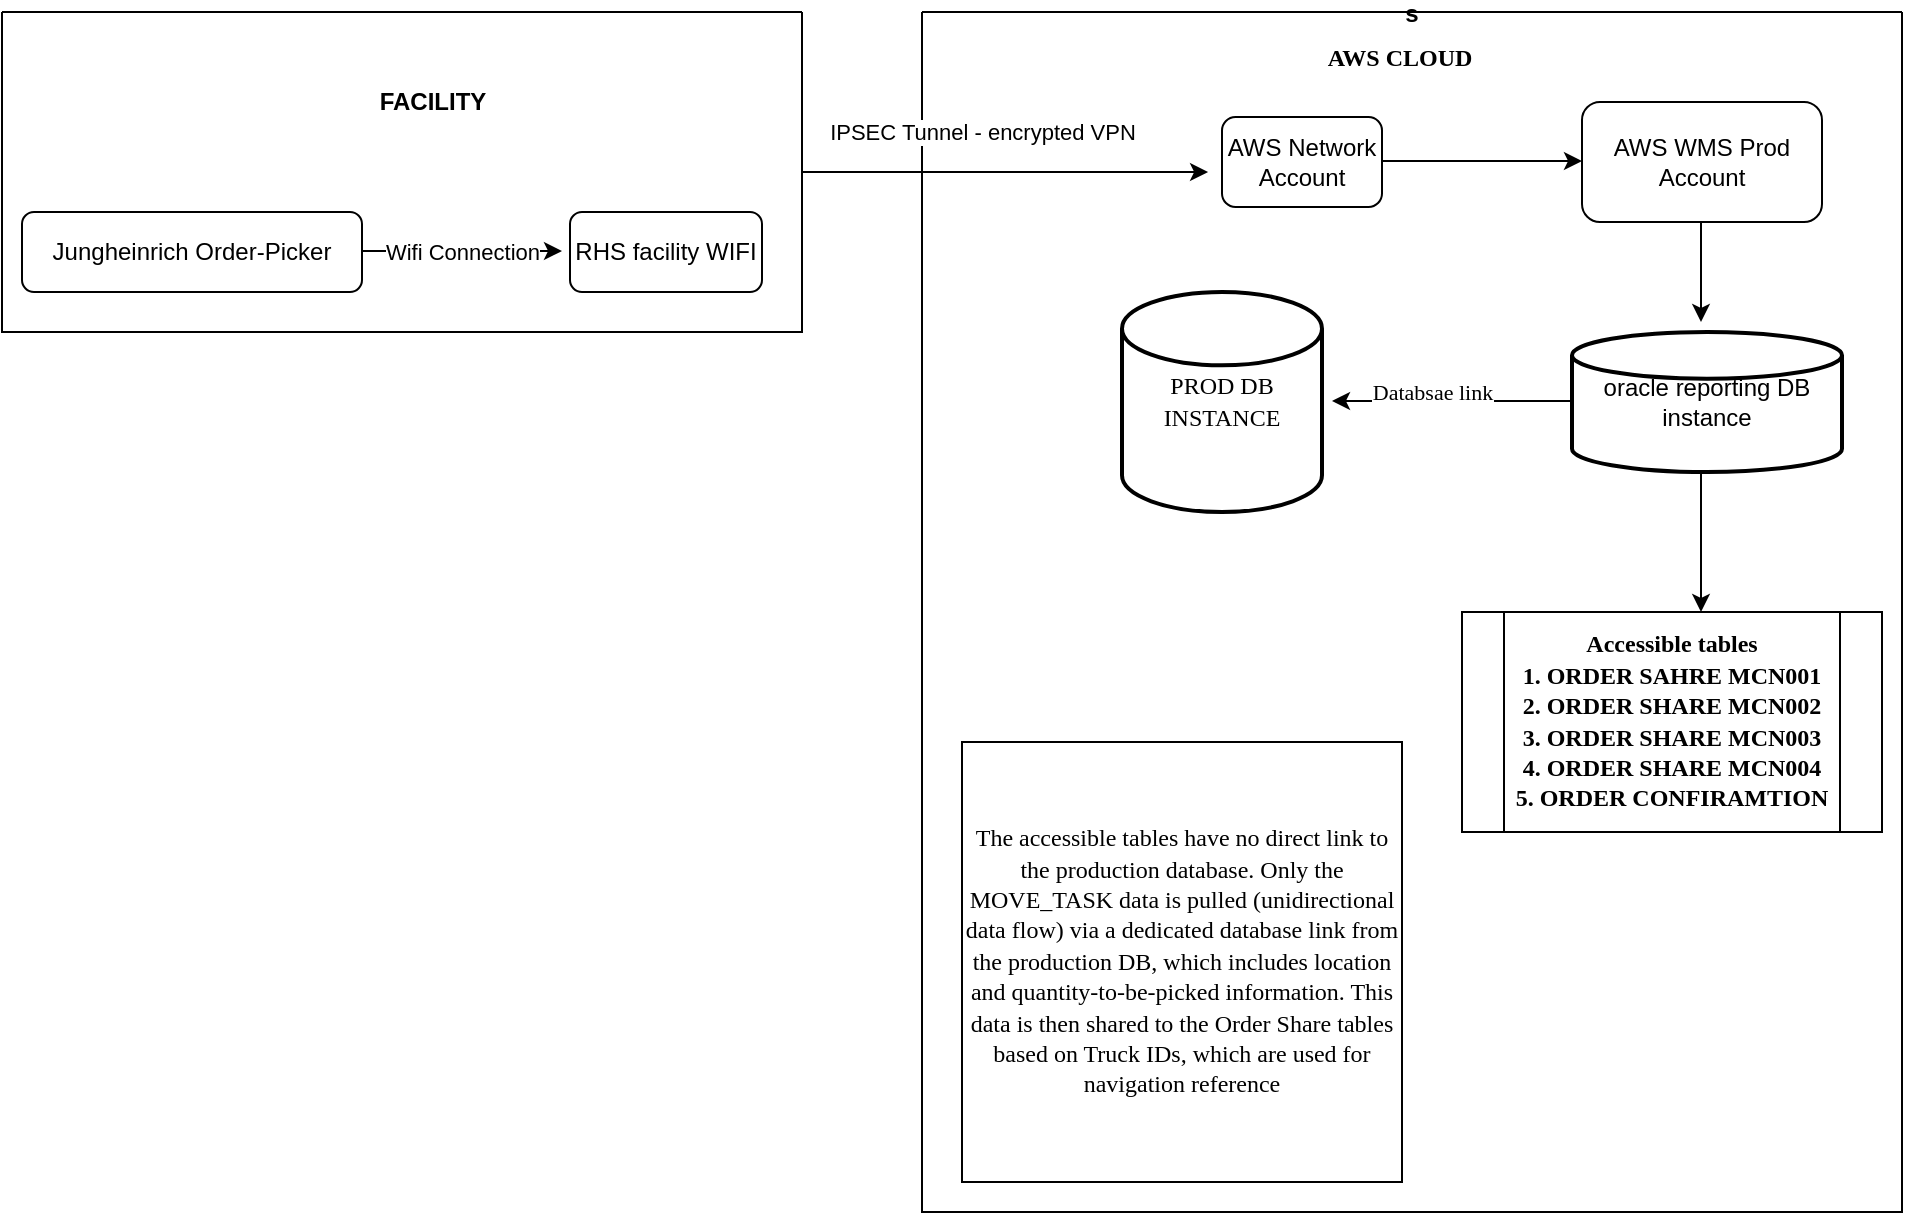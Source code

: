 <mxfile version="27.0.1">
  <diagram id="C5RBs43oDa-KdzZeNtuy" name="Page-1">
    <mxGraphModel dx="2245" dy="786" grid="1" gridSize="10" guides="1" tooltips="1" connect="1" arrows="1" fold="1" page="1" pageScale="1" pageWidth="827" pageHeight="1169" math="0" shadow="0">
      <root>
        <mxCell id="WIyWlLk6GJQsqaUBKTNV-0" />
        <mxCell id="WIyWlLk6GJQsqaUBKTNV-1" parent="WIyWlLk6GJQsqaUBKTNV-0" />
        <mxCell id="QDYLRVPtkDUm3GfCSulV-8" value="" style="swimlane;startSize=0;" parent="WIyWlLk6GJQsqaUBKTNV-1" vertex="1">
          <mxGeometry x="-550" y="120" width="400" height="160" as="geometry" />
        </mxCell>
        <mxCell id="QDYLRVPtkDUm3GfCSulV-15" value="" style="endArrow=classic;html=1;rounded=0;" parent="QDYLRVPtkDUm3GfCSulV-8" edge="1">
          <mxGeometry relative="1" as="geometry">
            <mxPoint x="180" y="119.5" as="sourcePoint" />
            <mxPoint x="280" y="119.5" as="targetPoint" />
          </mxGeometry>
        </mxCell>
        <mxCell id="QDYLRVPtkDUm3GfCSulV-16" value="Wifi Connection" style="edgeLabel;resizable=0;html=1;;align=center;verticalAlign=middle;" parent="QDYLRVPtkDUm3GfCSulV-15" connectable="0" vertex="1">
          <mxGeometry relative="1" as="geometry" />
        </mxCell>
        <mxCell id="QDYLRVPtkDUm3GfCSulV-21" value="RHS facility WIFI" style="rounded=1;whiteSpace=wrap;html=1;" parent="QDYLRVPtkDUm3GfCSulV-8" vertex="1">
          <mxGeometry x="284" y="100" width="96" height="40" as="geometry" />
        </mxCell>
        <mxCell id="QDYLRVPtkDUm3GfCSulV-22" value="&lt;b&gt;FACILITY&lt;/b&gt;" style="text;html=1;align=center;verticalAlign=middle;resizable=0;points=[];autosize=1;strokeColor=none;fillColor=none;" parent="QDYLRVPtkDUm3GfCSulV-8" vertex="1">
          <mxGeometry x="175" y="30" width="80" height="30" as="geometry" />
        </mxCell>
        <mxCell id="WIyWlLk6GJQsqaUBKTNV-3" value="Jungheinrich Order-Picker" style="rounded=1;whiteSpace=wrap;html=1;fontSize=12;glass=0;strokeWidth=1;shadow=0;" parent="QDYLRVPtkDUm3GfCSulV-8" vertex="1">
          <mxGeometry x="10" y="100" width="170" height="40" as="geometry" />
        </mxCell>
        <mxCell id="QDYLRVPtkDUm3GfCSulV-25" value="s" style="swimlane;startSize=0;" parent="WIyWlLk6GJQsqaUBKTNV-1" vertex="1">
          <mxGeometry x="-90" y="120" width="490" height="600" as="geometry" />
        </mxCell>
        <mxCell id="QDYLRVPtkDUm3GfCSulV-32" value="" style="edgeStyle=none;orthogonalLoop=1;jettySize=auto;html=1;rounded=0;" parent="QDYLRVPtkDUm3GfCSulV-25" edge="1" source="QDYLRVPtkDUm3GfCSulV-29">
          <mxGeometry width="100" relative="1" as="geometry">
            <mxPoint x="100" y="77" as="sourcePoint" />
            <mxPoint x="150" y="77" as="targetPoint" />
            <Array as="points" />
          </mxGeometry>
        </mxCell>
        <mxCell id="QDYLRVPtkDUm3GfCSulV-35" value="AWS WMS Prod Account" style="rounded=1;whiteSpace=wrap;html=1;" parent="QDYLRVPtkDUm3GfCSulV-25" vertex="1">
          <mxGeometry x="330" y="45" width="120" height="60" as="geometry" />
        </mxCell>
        <mxCell id="QDYLRVPtkDUm3GfCSulV-37" value="oracle reporting DB instance" style="strokeWidth=2;html=1;shape=mxgraph.flowchart.database;whiteSpace=wrap;" parent="QDYLRVPtkDUm3GfCSulV-25" vertex="1">
          <mxGeometry x="325" y="160" width="135" height="70" as="geometry" />
        </mxCell>
        <mxCell id="QDYLRVPtkDUm3GfCSulV-48" value="" style="endArrow=classic;html=1;rounded=0;hachureGap=4;fontFamily=Architects Daughter;fontSource=https%3A%2F%2Ffonts.googleapis.com%2Fcss%3Ffamily%3DArchitects%2BDaughter;strokeColor=default;" parent="QDYLRVPtkDUm3GfCSulV-25" edge="1">
          <mxGeometry width="50" height="50" relative="1" as="geometry">
            <mxPoint x="389.5" y="105" as="sourcePoint" />
            <mxPoint x="389.5" y="155" as="targetPoint" />
          </mxGeometry>
        </mxCell>
        <mxCell id="QDYLRVPtkDUm3GfCSulV-66" value="" style="endArrow=classic;html=1;rounded=0;hachureGap=4;fontFamily=Architects Daughter;fontSource=https%3A%2F%2Ffonts.googleapis.com%2Fcss%3Ffamily%3DArchitects%2BDaughter;" parent="QDYLRVPtkDUm3GfCSulV-25" edge="1">
          <mxGeometry relative="1" as="geometry">
            <mxPoint x="325" y="194.5" as="sourcePoint" />
            <mxPoint x="205" y="194.5" as="targetPoint" />
          </mxGeometry>
        </mxCell>
        <mxCell id="QDYLRVPtkDUm3GfCSulV-67" value="&lt;font face=&quot;Times New Roman&quot;&gt;Databsae link&lt;/font&gt;" style="edgeLabel;resizable=0;html=1;;align=center;verticalAlign=middle;sketch=1;hachureGap=4;jiggle=2;curveFitting=1;fontFamily=Architects Daughter;fontSource=https%3A%2F%2Ffonts.googleapis.com%2Fcss%3Ffamily%3DArchitects%2BDaughter;" parent="QDYLRVPtkDUm3GfCSulV-66" connectable="0" vertex="1">
          <mxGeometry relative="1" as="geometry">
            <mxPoint x="-10" y="-5" as="offset" />
          </mxGeometry>
        </mxCell>
        <mxCell id="QDYLRVPtkDUm3GfCSulV-72" value="&lt;font face=&quot;Times New Roman&quot;&gt;PROD DB INSTANCE&lt;/font&gt;" style="strokeWidth=2;html=1;shape=mxgraph.flowchart.database;whiteSpace=wrap;hachureGap=4;fontFamily=Architects Daughter;fontSource=https%3A%2F%2Ffonts.googleapis.com%2Fcss%3Ffamily%3DArchitects%2BDaughter;" parent="QDYLRVPtkDUm3GfCSulV-25" vertex="1">
          <mxGeometry x="100" y="140" width="100" height="110" as="geometry" />
        </mxCell>
        <mxCell id="QDYLRVPtkDUm3GfCSulV-74" value="" style="endArrow=classic;html=1;rounded=0;hachureGap=4;fontFamily=Architects Daughter;fontSource=https%3A%2F%2Ffonts.googleapis.com%2Fcss%3Ffamily%3DArchitects%2BDaughter;" parent="QDYLRVPtkDUm3GfCSulV-25" edge="1">
          <mxGeometry width="50" height="50" relative="1" as="geometry">
            <mxPoint x="389.5" y="230" as="sourcePoint" />
            <mxPoint x="389.5" y="300" as="targetPoint" />
          </mxGeometry>
        </mxCell>
        <mxCell id="QDYLRVPtkDUm3GfCSulV-75" value="&lt;div&gt;&lt;font face=&quot;Times New Roman&quot;&gt;&lt;b&gt;Accessible tables&lt;/b&gt;&lt;/font&gt;&lt;/div&gt;&lt;div&gt;&lt;font face=&quot;Times New Roman&quot;&gt;&lt;b&gt;1. ORDER SAHRE MCN001&lt;/b&gt;&lt;/font&gt;&lt;/div&gt;&lt;div&gt;&lt;font face=&quot;Times New Roman&quot;&gt;&lt;b&gt;2. ORDER SHARE MCN002&lt;/b&gt;&lt;/font&gt;&lt;/div&gt;&lt;div&gt;&lt;font face=&quot;Times New Roman&quot;&gt;&lt;b&gt;3. ORDER SHARE MCN003&lt;/b&gt;&lt;/font&gt;&lt;/div&gt;&lt;div&gt;&lt;font face=&quot;Times New Roman&quot;&gt;&lt;b&gt;4. ORDER SHARE MCN004&lt;/b&gt;&lt;/font&gt;&lt;/div&gt;&lt;div&gt;&lt;font face=&quot;Times New Roman&quot;&gt;&lt;b&gt;5. ORDER CONFIRAMTION&lt;/b&gt;&lt;/font&gt;&lt;/div&gt;" style="shape=process;whiteSpace=wrap;html=1;backgroundOutline=1;hachureGap=4;fontFamily=Architects Daughter;fontSource=https%3A%2F%2Ffonts.googleapis.com%2Fcss%3Ffamily%3DArchitects%2BDaughter;" parent="QDYLRVPtkDUm3GfCSulV-25" vertex="1">
          <mxGeometry x="270" y="300" width="210" height="110" as="geometry" />
        </mxCell>
        <mxCell id="QDYLRVPtkDUm3GfCSulV-76" value="&lt;font face=&quot;Times New Roman&quot;&gt;The accessible tables have no direct link to the production database. Only the MOVE_TASK data is pulled (unidirectional data flow) via a dedicated database link from the production DB, which includes location and quantity-to-be-picked information. This data is then shared to the Order Share tables based on Truck IDs, which are used for navigation reference&lt;/font&gt;" style="whiteSpace=wrap;html=1;aspect=fixed;hachureGap=4;fontFamily=Architects Daughter;fontSource=https%3A%2F%2Ffonts.googleapis.com%2Fcss%3Ffamily%3DArchitects%2BDaughter;" parent="QDYLRVPtkDUm3GfCSulV-25" vertex="1">
          <mxGeometry x="20" y="365" width="220" height="220" as="geometry" />
        </mxCell>
        <mxCell id="QDYLRVPtkDUm3GfCSulV-77" value="&lt;font face=&quot;Times New Roman&quot;&gt;&lt;b&gt;AWS CLOUD&amp;nbsp;&lt;/b&gt;&lt;/font&gt;" style="text;html=1;align=center;verticalAlign=middle;resizable=0;points=[];autosize=1;strokeColor=none;fillColor=none;fontFamily=Architects Daughter;fontSource=https%3A%2F%2Ffonts.googleapis.com%2Fcss%3Ffamily%3DArchitects%2BDaughter;" parent="QDYLRVPtkDUm3GfCSulV-25" vertex="1">
          <mxGeometry x="190" y="8" width="100" height="30" as="geometry" />
        </mxCell>
        <mxCell id="QDYLRVPtkDUm3GfCSulV-29" value="AWS Network Account" style="rounded=1;whiteSpace=wrap;html=1;" parent="QDYLRVPtkDUm3GfCSulV-25" vertex="1">
          <mxGeometry x="150" y="52.5" width="80" height="45" as="geometry" />
        </mxCell>
        <mxCell id="AqB0oQ3RV6nyZsJXX6Aw-2" value="" style="edgeStyle=none;orthogonalLoop=1;jettySize=auto;html=1;rounded=0;hachureGap=4;fontFamily=Architects Daughter;fontSource=https%3A%2F%2Ffonts.googleapis.com%2Fcss%3Ffamily%3DArchitects%2BDaughter;" edge="1" parent="QDYLRVPtkDUm3GfCSulV-25">
          <mxGeometry width="100" relative="1" as="geometry">
            <mxPoint x="230" y="74.5" as="sourcePoint" />
            <mxPoint x="330" y="74.5" as="targetPoint" />
            <Array as="points" />
          </mxGeometry>
        </mxCell>
        <mxCell id="QDYLRVPtkDUm3GfCSulV-26" value="" style="endArrow=classic;html=1;rounded=0;exitX=1;exitY=0.5;exitDx=0;exitDy=0;entryX=-0.087;entryY=0.611;entryDx=0;entryDy=0;entryPerimeter=0;" parent="WIyWlLk6GJQsqaUBKTNV-1" source="QDYLRVPtkDUm3GfCSulV-8" edge="1" target="QDYLRVPtkDUm3GfCSulV-29">
          <mxGeometry relative="1" as="geometry">
            <mxPoint x="120" y="200.87" as="sourcePoint" />
            <mxPoint y="200" as="targetPoint" />
          </mxGeometry>
        </mxCell>
        <mxCell id="QDYLRVPtkDUm3GfCSulV-27" value="IPSEC Tunnel - encrypted VPN" style="edgeLabel;resizable=0;html=1;;align=center;verticalAlign=middle;" parent="QDYLRVPtkDUm3GfCSulV-26" connectable="0" vertex="1">
          <mxGeometry relative="1" as="geometry">
            <mxPoint x="-12" y="-20" as="offset" />
          </mxGeometry>
        </mxCell>
      </root>
    </mxGraphModel>
  </diagram>
</mxfile>
